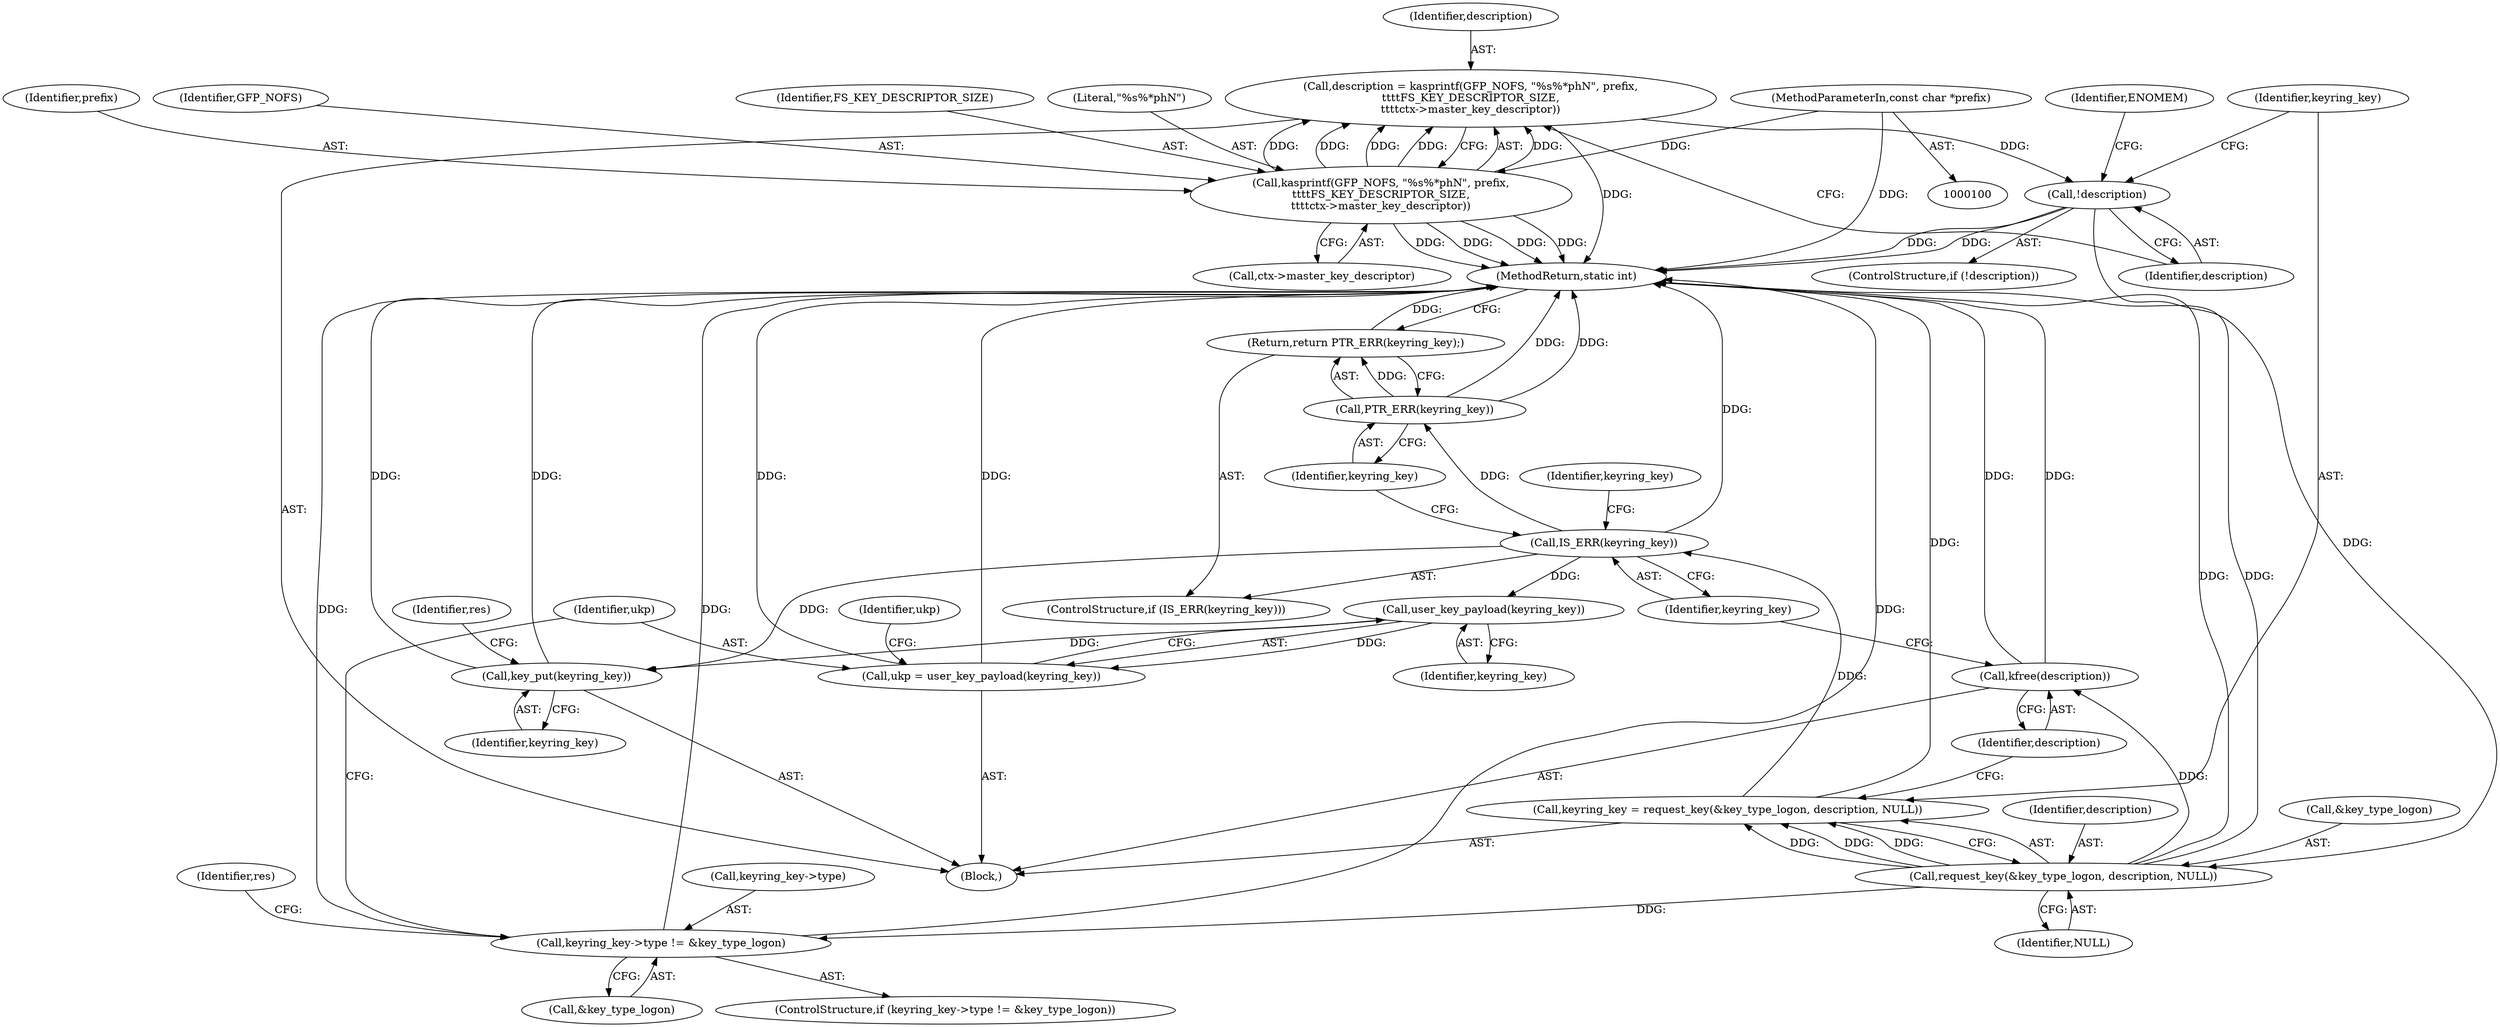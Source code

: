 digraph "0_linux_1b53cf9815bb4744958d41f3795d5d5a1d365e2d_4@API" {
"1000111" [label="(Call,description = kasprintf(GFP_NOFS, \"%s%*phN\", prefix,\n\t\t\t\tFS_KEY_DESCRIPTOR_SIZE,\n\t\t\t\tctx->master_key_descriptor))"];
"1000113" [label="(Call,kasprintf(GFP_NOFS, \"%s%*phN\", prefix,\n\t\t\t\tFS_KEY_DESCRIPTOR_SIZE,\n\t\t\t\tctx->master_key_descriptor))"];
"1000104" [label="(MethodParameterIn,const char *prefix)"];
"1000122" [label="(Call,!description)"];
"1000129" [label="(Call,request_key(&key_type_logon, description, NULL))"];
"1000127" [label="(Call,keyring_key = request_key(&key_type_logon, description, NULL))"];
"1000137" [label="(Call,IS_ERR(keyring_key))"];
"1000140" [label="(Call,PTR_ERR(keyring_key))"];
"1000139" [label="(Return,return PTR_ERR(keyring_key);)"];
"1000162" [label="(Call,user_key_payload(keyring_key))"];
"1000160" [label="(Call,ukp = user_key_payload(keyring_key))"];
"1000216" [label="(Call,key_put(keyring_key))"];
"1000134" [label="(Call,kfree(description))"];
"1000148" [label="(Call,keyring_key->type != &key_type_logon)"];
"1000117" [label="(Identifier,FS_KEY_DESCRIPTOR_SIZE)"];
"1000118" [label="(Call,ctx->master_key_descriptor)"];
"1000116" [label="(Identifier,prefix)"];
"1000148" [label="(Call,keyring_key->type != &key_type_logon)"];
"1000129" [label="(Call,request_key(&key_type_logon, description, NULL))"];
"1000140" [label="(Call,PTR_ERR(keyring_key))"];
"1000163" [label="(Identifier,keyring_key)"];
"1000152" [label="(Call,&key_type_logon)"];
"1000139" [label="(Return,return PTR_ERR(keyring_key);)"];
"1000130" [label="(Call,&key_type_logon)"];
"1000216" [label="(Call,key_put(keyring_key))"];
"1000114" [label="(Identifier,GFP_NOFS)"];
"1000104" [label="(MethodParameterIn,const char *prefix)"];
"1000145" [label="(Identifier,keyring_key)"];
"1000111" [label="(Call,description = kasprintf(GFP_NOFS, \"%s%*phN\", prefix,\n\t\t\t\tFS_KEY_DESCRIPTOR_SIZE,\n\t\t\t\tctx->master_key_descriptor))"];
"1000149" [label="(Call,keyring_key->type)"];
"1000128" [label="(Identifier,keyring_key)"];
"1000167" [label="(Identifier,ukp)"];
"1000156" [label="(Identifier,res)"];
"1000135" [label="(Identifier,description)"];
"1000136" [label="(ControlStructure,if (IS_ERR(keyring_key)))"];
"1000123" [label="(Identifier,description)"];
"1000137" [label="(Call,IS_ERR(keyring_key))"];
"1000127" [label="(Call,keyring_key = request_key(&key_type_logon, description, NULL))"];
"1000160" [label="(Call,ukp = user_key_payload(keyring_key))"];
"1000112" [label="(Identifier,description)"];
"1000134" [label="(Call,kfree(description))"];
"1000217" [label="(Identifier,keyring_key)"];
"1000105" [label="(Block,)"];
"1000219" [label="(Identifier,res)"];
"1000220" [label="(MethodReturn,static int)"];
"1000161" [label="(Identifier,ukp)"];
"1000121" [label="(ControlStructure,if (!description))"];
"1000132" [label="(Identifier,description)"];
"1000141" [label="(Identifier,keyring_key)"];
"1000133" [label="(Identifier,NULL)"];
"1000162" [label="(Call,user_key_payload(keyring_key))"];
"1000122" [label="(Call,!description)"];
"1000138" [label="(Identifier,keyring_key)"];
"1000147" [label="(ControlStructure,if (keyring_key->type != &key_type_logon))"];
"1000115" [label="(Literal,\"%s%*phN\")"];
"1000113" [label="(Call,kasprintf(GFP_NOFS, \"%s%*phN\", prefix,\n\t\t\t\tFS_KEY_DESCRIPTOR_SIZE,\n\t\t\t\tctx->master_key_descriptor))"];
"1000126" [label="(Identifier,ENOMEM)"];
"1000111" -> "1000105"  [label="AST: "];
"1000111" -> "1000113"  [label="CFG: "];
"1000112" -> "1000111"  [label="AST: "];
"1000113" -> "1000111"  [label="AST: "];
"1000123" -> "1000111"  [label="CFG: "];
"1000111" -> "1000220"  [label="DDG: "];
"1000113" -> "1000111"  [label="DDG: "];
"1000113" -> "1000111"  [label="DDG: "];
"1000113" -> "1000111"  [label="DDG: "];
"1000113" -> "1000111"  [label="DDG: "];
"1000113" -> "1000111"  [label="DDG: "];
"1000111" -> "1000122"  [label="DDG: "];
"1000113" -> "1000118"  [label="CFG: "];
"1000114" -> "1000113"  [label="AST: "];
"1000115" -> "1000113"  [label="AST: "];
"1000116" -> "1000113"  [label="AST: "];
"1000117" -> "1000113"  [label="AST: "];
"1000118" -> "1000113"  [label="AST: "];
"1000113" -> "1000220"  [label="DDG: "];
"1000113" -> "1000220"  [label="DDG: "];
"1000113" -> "1000220"  [label="DDG: "];
"1000113" -> "1000220"  [label="DDG: "];
"1000104" -> "1000113"  [label="DDG: "];
"1000104" -> "1000100"  [label="AST: "];
"1000104" -> "1000220"  [label="DDG: "];
"1000122" -> "1000121"  [label="AST: "];
"1000122" -> "1000123"  [label="CFG: "];
"1000123" -> "1000122"  [label="AST: "];
"1000126" -> "1000122"  [label="CFG: "];
"1000128" -> "1000122"  [label="CFG: "];
"1000122" -> "1000220"  [label="DDG: "];
"1000122" -> "1000220"  [label="DDG: "];
"1000122" -> "1000129"  [label="DDG: "];
"1000129" -> "1000127"  [label="AST: "];
"1000129" -> "1000133"  [label="CFG: "];
"1000130" -> "1000129"  [label="AST: "];
"1000132" -> "1000129"  [label="AST: "];
"1000133" -> "1000129"  [label="AST: "];
"1000127" -> "1000129"  [label="CFG: "];
"1000129" -> "1000220"  [label="DDG: "];
"1000129" -> "1000220"  [label="DDG: "];
"1000129" -> "1000127"  [label="DDG: "];
"1000129" -> "1000127"  [label="DDG: "];
"1000129" -> "1000127"  [label="DDG: "];
"1000129" -> "1000134"  [label="DDG: "];
"1000129" -> "1000148"  [label="DDG: "];
"1000127" -> "1000105"  [label="AST: "];
"1000128" -> "1000127"  [label="AST: "];
"1000135" -> "1000127"  [label="CFG: "];
"1000127" -> "1000220"  [label="DDG: "];
"1000127" -> "1000137"  [label="DDG: "];
"1000137" -> "1000136"  [label="AST: "];
"1000137" -> "1000138"  [label="CFG: "];
"1000138" -> "1000137"  [label="AST: "];
"1000141" -> "1000137"  [label="CFG: "];
"1000145" -> "1000137"  [label="CFG: "];
"1000137" -> "1000220"  [label="DDG: "];
"1000137" -> "1000140"  [label="DDG: "];
"1000137" -> "1000162"  [label="DDG: "];
"1000137" -> "1000216"  [label="DDG: "];
"1000140" -> "1000139"  [label="AST: "];
"1000140" -> "1000141"  [label="CFG: "];
"1000141" -> "1000140"  [label="AST: "];
"1000139" -> "1000140"  [label="CFG: "];
"1000140" -> "1000220"  [label="DDG: "];
"1000140" -> "1000220"  [label="DDG: "];
"1000140" -> "1000139"  [label="DDG: "];
"1000139" -> "1000136"  [label="AST: "];
"1000220" -> "1000139"  [label="CFG: "];
"1000139" -> "1000220"  [label="DDG: "];
"1000162" -> "1000160"  [label="AST: "];
"1000162" -> "1000163"  [label="CFG: "];
"1000163" -> "1000162"  [label="AST: "];
"1000160" -> "1000162"  [label="CFG: "];
"1000162" -> "1000160"  [label="DDG: "];
"1000162" -> "1000216"  [label="DDG: "];
"1000160" -> "1000105"  [label="AST: "];
"1000161" -> "1000160"  [label="AST: "];
"1000167" -> "1000160"  [label="CFG: "];
"1000160" -> "1000220"  [label="DDG: "];
"1000160" -> "1000220"  [label="DDG: "];
"1000216" -> "1000105"  [label="AST: "];
"1000216" -> "1000217"  [label="CFG: "];
"1000217" -> "1000216"  [label="AST: "];
"1000219" -> "1000216"  [label="CFG: "];
"1000216" -> "1000220"  [label="DDG: "];
"1000216" -> "1000220"  [label="DDG: "];
"1000134" -> "1000105"  [label="AST: "];
"1000134" -> "1000135"  [label="CFG: "];
"1000135" -> "1000134"  [label="AST: "];
"1000138" -> "1000134"  [label="CFG: "];
"1000134" -> "1000220"  [label="DDG: "];
"1000134" -> "1000220"  [label="DDG: "];
"1000148" -> "1000147"  [label="AST: "];
"1000148" -> "1000152"  [label="CFG: "];
"1000149" -> "1000148"  [label="AST: "];
"1000152" -> "1000148"  [label="AST: "];
"1000156" -> "1000148"  [label="CFG: "];
"1000161" -> "1000148"  [label="CFG: "];
"1000148" -> "1000220"  [label="DDG: "];
"1000148" -> "1000220"  [label="DDG: "];
"1000148" -> "1000220"  [label="DDG: "];
}
